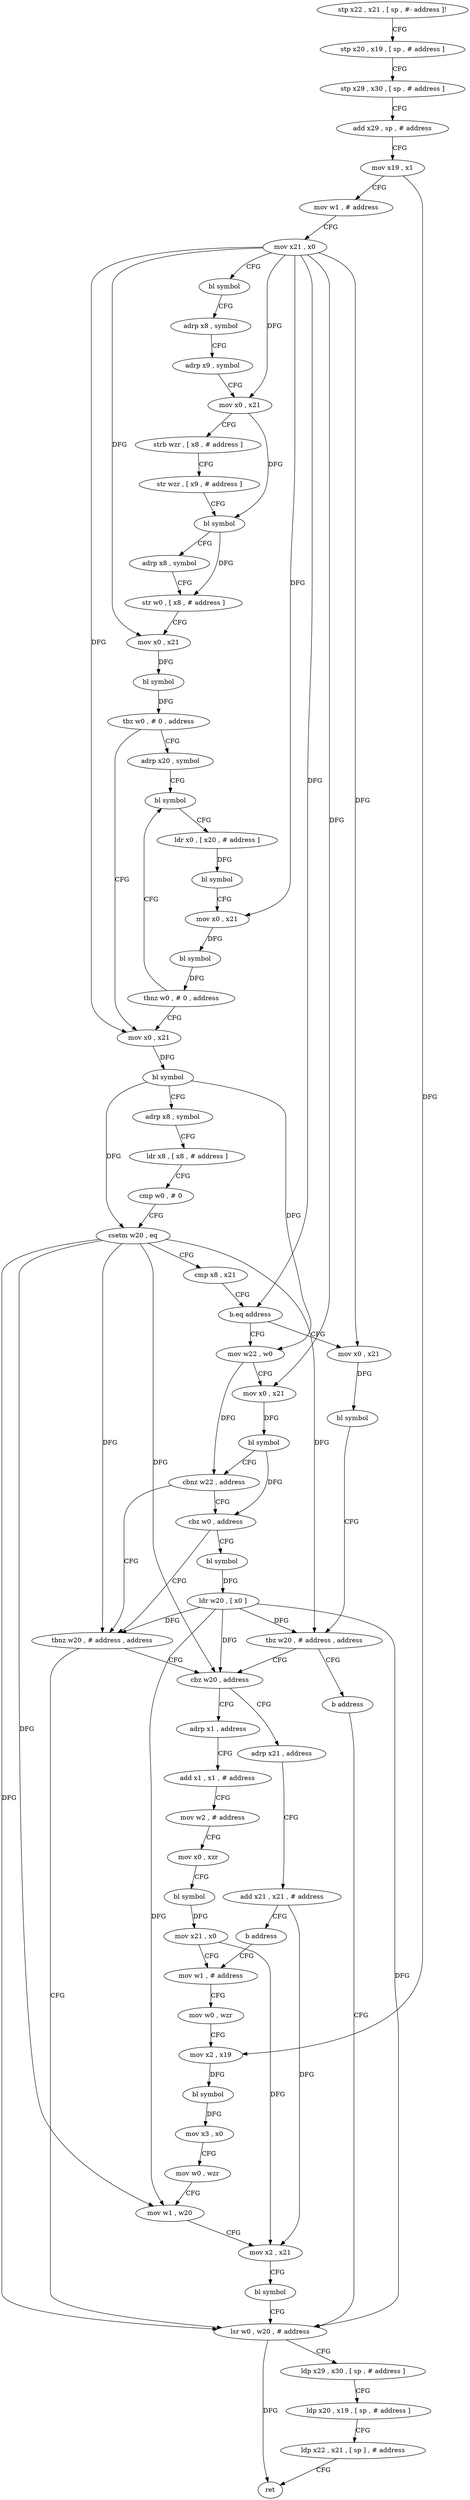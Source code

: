 digraph "func" {
"4202144" [label = "stp x22 , x21 , [ sp , #- address ]!" ]
"4202148" [label = "stp x20 , x19 , [ sp , # address ]" ]
"4202152" [label = "stp x29 , x30 , [ sp , # address ]" ]
"4202156" [label = "add x29 , sp , # address" ]
"4202160" [label = "mov x19 , x1" ]
"4202164" [label = "mov w1 , # address" ]
"4202168" [label = "mov x21 , x0" ]
"4202172" [label = "bl symbol" ]
"4202176" [label = "adrp x8 , symbol" ]
"4202180" [label = "adrp x9 , symbol" ]
"4202184" [label = "mov x0 , x21" ]
"4202188" [label = "strb wzr , [ x8 , # address ]" ]
"4202192" [label = "str wzr , [ x9 , # address ]" ]
"4202196" [label = "bl symbol" ]
"4202200" [label = "adrp x8 , symbol" ]
"4202204" [label = "str w0 , [ x8 , # address ]" ]
"4202208" [label = "mov x0 , x21" ]
"4202212" [label = "bl symbol" ]
"4202216" [label = "tbz w0 , # 0 , address" ]
"4202248" [label = "mov x0 , x21" ]
"4202220" [label = "adrp x20 , symbol" ]
"4202252" [label = "bl symbol" ]
"4202256" [label = "adrp x8 , symbol" ]
"4202260" [label = "ldr x8 , [ x8 , # address ]" ]
"4202264" [label = "cmp w0 , # 0" ]
"4202268" [label = "csetm w20 , eq" ]
"4202272" [label = "cmp x8 , x21" ]
"4202276" [label = "b.eq address" ]
"4202328" [label = "mov x0 , x21" ]
"4202280" [label = "mov w22 , w0" ]
"4202224" [label = "bl symbol" ]
"4202332" [label = "bl symbol" ]
"4202336" [label = "tbz w20 , # address , address" ]
"4202312" [label = "cbz w20 , address" ]
"4202340" [label = "b address" ]
"4202284" [label = "mov x0 , x21" ]
"4202288" [label = "bl symbol" ]
"4202292" [label = "cbnz w22 , address" ]
"4202308" [label = "tbnz w20 , # address , address" ]
"4202296" [label = "cbz w0 , address" ]
"4202228" [label = "ldr x0 , [ x20 , # address ]" ]
"4202232" [label = "bl symbol" ]
"4202236" [label = "mov x0 , x21" ]
"4202240" [label = "bl symbol" ]
"4202244" [label = "tbnz w0 , # 0 , address" ]
"4202344" [label = "adrp x1 , address" ]
"4202316" [label = "adrp x21 , address" ]
"4202404" [label = "lsr w0 , w20 , # address" ]
"4202300" [label = "bl symbol" ]
"4202348" [label = "add x1 , x1 , # address" ]
"4202352" [label = "mov w2 , # address" ]
"4202356" [label = "mov x0 , xzr" ]
"4202360" [label = "bl symbol" ]
"4202364" [label = "mov x21 , x0" ]
"4202368" [label = "mov w1 , # address" ]
"4202320" [label = "add x21 , x21 , # address" ]
"4202324" [label = "b address" ]
"4202408" [label = "ldp x29 , x30 , [ sp , # address ]" ]
"4202412" [label = "ldp x20 , x19 , [ sp , # address ]" ]
"4202416" [label = "ldp x22 , x21 , [ sp ] , # address" ]
"4202420" [label = "ret" ]
"4202304" [label = "ldr w20 , [ x0 ]" ]
"4202372" [label = "mov w0 , wzr" ]
"4202376" [label = "mov x2 , x19" ]
"4202380" [label = "bl symbol" ]
"4202384" [label = "mov x3 , x0" ]
"4202388" [label = "mov w0 , wzr" ]
"4202392" [label = "mov w1 , w20" ]
"4202396" [label = "mov x2 , x21" ]
"4202400" [label = "bl symbol" ]
"4202144" -> "4202148" [ label = "CFG" ]
"4202148" -> "4202152" [ label = "CFG" ]
"4202152" -> "4202156" [ label = "CFG" ]
"4202156" -> "4202160" [ label = "CFG" ]
"4202160" -> "4202164" [ label = "CFG" ]
"4202160" -> "4202376" [ label = "DFG" ]
"4202164" -> "4202168" [ label = "CFG" ]
"4202168" -> "4202172" [ label = "CFG" ]
"4202168" -> "4202184" [ label = "DFG" ]
"4202168" -> "4202208" [ label = "DFG" ]
"4202168" -> "4202248" [ label = "DFG" ]
"4202168" -> "4202236" [ label = "DFG" ]
"4202168" -> "4202276" [ label = "DFG" ]
"4202168" -> "4202328" [ label = "DFG" ]
"4202168" -> "4202284" [ label = "DFG" ]
"4202172" -> "4202176" [ label = "CFG" ]
"4202176" -> "4202180" [ label = "CFG" ]
"4202180" -> "4202184" [ label = "CFG" ]
"4202184" -> "4202188" [ label = "CFG" ]
"4202184" -> "4202196" [ label = "DFG" ]
"4202188" -> "4202192" [ label = "CFG" ]
"4202192" -> "4202196" [ label = "CFG" ]
"4202196" -> "4202200" [ label = "CFG" ]
"4202196" -> "4202204" [ label = "DFG" ]
"4202200" -> "4202204" [ label = "CFG" ]
"4202204" -> "4202208" [ label = "CFG" ]
"4202208" -> "4202212" [ label = "DFG" ]
"4202212" -> "4202216" [ label = "DFG" ]
"4202216" -> "4202248" [ label = "CFG" ]
"4202216" -> "4202220" [ label = "CFG" ]
"4202248" -> "4202252" [ label = "DFG" ]
"4202220" -> "4202224" [ label = "CFG" ]
"4202252" -> "4202256" [ label = "CFG" ]
"4202252" -> "4202268" [ label = "DFG" ]
"4202252" -> "4202280" [ label = "DFG" ]
"4202256" -> "4202260" [ label = "CFG" ]
"4202260" -> "4202264" [ label = "CFG" ]
"4202264" -> "4202268" [ label = "CFG" ]
"4202268" -> "4202272" [ label = "CFG" ]
"4202268" -> "4202336" [ label = "DFG" ]
"4202268" -> "4202312" [ label = "DFG" ]
"4202268" -> "4202308" [ label = "DFG" ]
"4202268" -> "4202404" [ label = "DFG" ]
"4202268" -> "4202392" [ label = "DFG" ]
"4202272" -> "4202276" [ label = "CFG" ]
"4202276" -> "4202328" [ label = "CFG" ]
"4202276" -> "4202280" [ label = "CFG" ]
"4202328" -> "4202332" [ label = "DFG" ]
"4202280" -> "4202284" [ label = "CFG" ]
"4202280" -> "4202292" [ label = "DFG" ]
"4202224" -> "4202228" [ label = "CFG" ]
"4202332" -> "4202336" [ label = "CFG" ]
"4202336" -> "4202312" [ label = "CFG" ]
"4202336" -> "4202340" [ label = "CFG" ]
"4202312" -> "4202344" [ label = "CFG" ]
"4202312" -> "4202316" [ label = "CFG" ]
"4202340" -> "4202404" [ label = "CFG" ]
"4202284" -> "4202288" [ label = "DFG" ]
"4202288" -> "4202292" [ label = "CFG" ]
"4202288" -> "4202296" [ label = "DFG" ]
"4202292" -> "4202308" [ label = "CFG" ]
"4202292" -> "4202296" [ label = "CFG" ]
"4202308" -> "4202404" [ label = "CFG" ]
"4202308" -> "4202312" [ label = "CFG" ]
"4202296" -> "4202308" [ label = "CFG" ]
"4202296" -> "4202300" [ label = "CFG" ]
"4202228" -> "4202232" [ label = "DFG" ]
"4202232" -> "4202236" [ label = "CFG" ]
"4202236" -> "4202240" [ label = "DFG" ]
"4202240" -> "4202244" [ label = "DFG" ]
"4202244" -> "4202224" [ label = "CFG" ]
"4202244" -> "4202248" [ label = "CFG" ]
"4202344" -> "4202348" [ label = "CFG" ]
"4202316" -> "4202320" [ label = "CFG" ]
"4202404" -> "4202408" [ label = "CFG" ]
"4202404" -> "4202420" [ label = "DFG" ]
"4202300" -> "4202304" [ label = "DFG" ]
"4202348" -> "4202352" [ label = "CFG" ]
"4202352" -> "4202356" [ label = "CFG" ]
"4202356" -> "4202360" [ label = "CFG" ]
"4202360" -> "4202364" [ label = "DFG" ]
"4202364" -> "4202368" [ label = "CFG" ]
"4202364" -> "4202396" [ label = "DFG" ]
"4202368" -> "4202372" [ label = "CFG" ]
"4202320" -> "4202324" [ label = "CFG" ]
"4202320" -> "4202396" [ label = "DFG" ]
"4202324" -> "4202368" [ label = "CFG" ]
"4202408" -> "4202412" [ label = "CFG" ]
"4202412" -> "4202416" [ label = "CFG" ]
"4202416" -> "4202420" [ label = "CFG" ]
"4202304" -> "4202308" [ label = "DFG" ]
"4202304" -> "4202336" [ label = "DFG" ]
"4202304" -> "4202312" [ label = "DFG" ]
"4202304" -> "4202404" [ label = "DFG" ]
"4202304" -> "4202392" [ label = "DFG" ]
"4202372" -> "4202376" [ label = "CFG" ]
"4202376" -> "4202380" [ label = "DFG" ]
"4202380" -> "4202384" [ label = "DFG" ]
"4202384" -> "4202388" [ label = "CFG" ]
"4202388" -> "4202392" [ label = "CFG" ]
"4202392" -> "4202396" [ label = "CFG" ]
"4202396" -> "4202400" [ label = "CFG" ]
"4202400" -> "4202404" [ label = "CFG" ]
}
